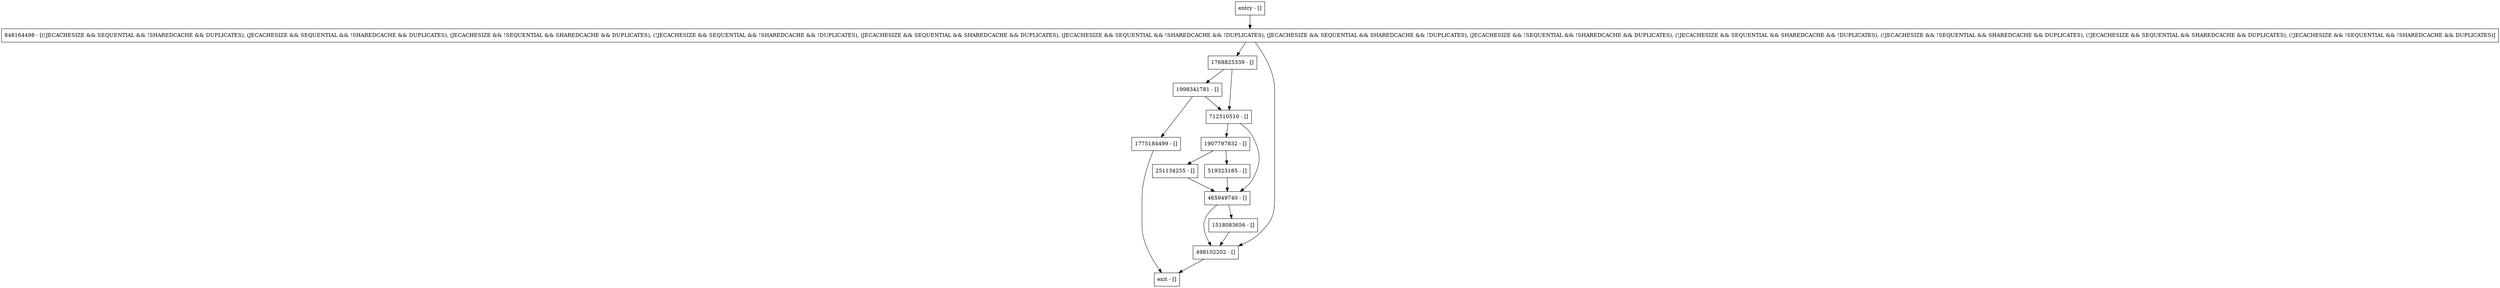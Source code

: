 digraph updateCounter {
node [shape=record];
848164498 [label="848164498 - [(!JECACHESIZE && SEQUENTIAL && !SHAREDCACHE && DUPLICATES), (JECACHESIZE && SEQUENTIAL && !SHAREDCACHE && DUPLICATES), (JECACHESIZE && !SEQUENTIAL && SHAREDCACHE && DUPLICATES), (!JECACHESIZE && SEQUENTIAL && !SHAREDCACHE && !DUPLICATES), (JECACHESIZE && SEQUENTIAL && SHAREDCACHE && DUPLICATES), (JECACHESIZE && SEQUENTIAL && !SHAREDCACHE && !DUPLICATES), (JECACHESIZE && SEQUENTIAL && SHAREDCACHE && !DUPLICATES), (JECACHESIZE && !SEQUENTIAL && !SHAREDCACHE && DUPLICATES), (!JECACHESIZE && SEQUENTIAL && SHAREDCACHE && !DUPLICATES), (!JECACHESIZE && !SEQUENTIAL && SHAREDCACHE && DUPLICATES), (!JECACHESIZE && SEQUENTIAL && SHAREDCACHE && DUPLICATES), (!JECACHESIZE && !SEQUENTIAL && !SHAREDCACHE && DUPLICATES)]"];
1768825339 [label="1768825339 - []"];
1998341781 [label="1998341781 - []"];
1907797832 [label="1907797832 - []"];
465949740 [label="465949740 - []"];
712510510 [label="712510510 - []"];
498102202 [label="498102202 - []"];
519323185 [label="519323185 - []"];
entry [label="entry - []"];
exit [label="exit - []"];
1518083656 [label="1518083656 - []"];
1775184499 [label="1775184499 - []"];
251134255 [label="251134255 - []"];
entry;
exit;
848164498 -> 1768825339;
848164498 -> 498102202;
1768825339 -> 1998341781;
1768825339 -> 712510510;
1998341781 -> 1775184499;
1998341781 -> 712510510;
1907797832 -> 519323185;
1907797832 -> 251134255;
465949740 -> 1518083656;
465949740 -> 498102202;
712510510 -> 1907797832;
712510510 -> 465949740;
498102202 -> exit;
519323185 -> 465949740;
entry -> 848164498;
1518083656 -> 498102202;
1775184499 -> exit;
251134255 -> 465949740;
}

